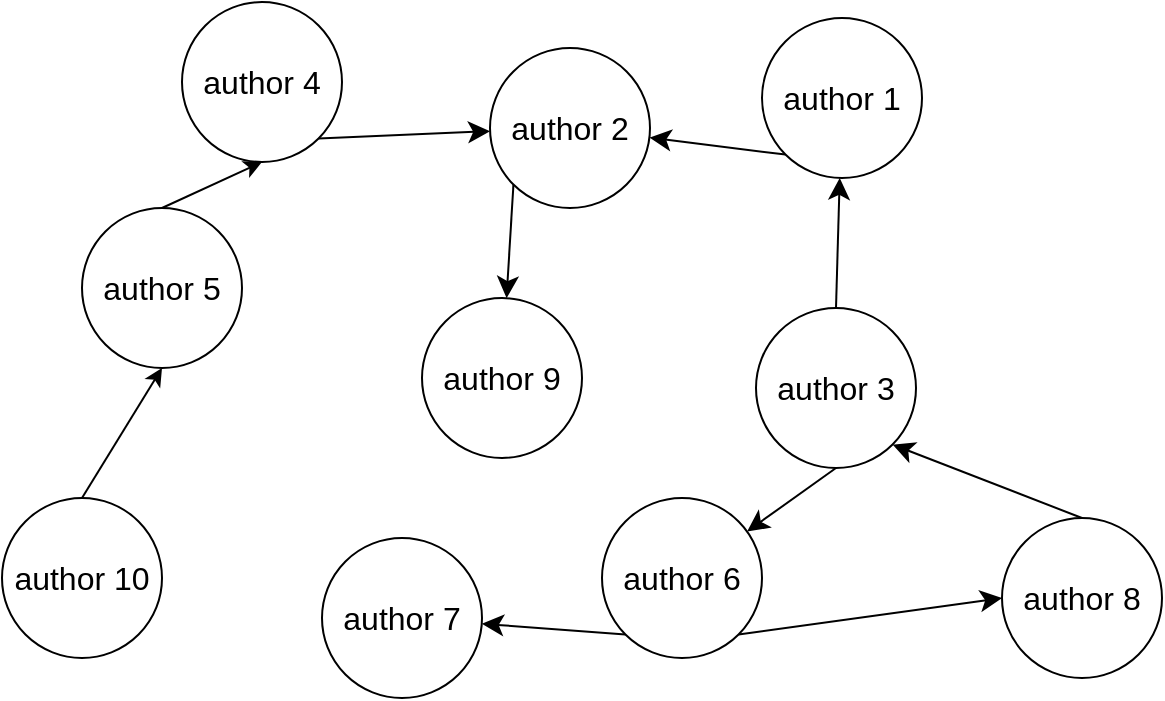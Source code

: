 <mxfile version="24.4.0" type="google" pages="3">
  <diagram name="authors" id="vKIRbLlq_2UMo0ECpTmI">
    <mxGraphModel dx="1695" dy="2111" grid="1" gridSize="10" guides="1" tooltips="1" connect="1" arrows="1" fold="1" page="1" pageScale="1" pageWidth="827" pageHeight="1169" math="0" shadow="0">
      <root>
        <mxCell id="0" />
        <mxCell id="1" parent="0" />
        <mxCell id="K7dTfTRii8d-ZvlL10lm-1" style="edgeStyle=none;curved=1;rounded=0;orthogonalLoop=1;jettySize=auto;html=1;exitX=0;exitY=1;exitDx=0;exitDy=0;fontSize=12;startSize=8;endSize=8;" edge="1" parent="1" source="K7dTfTRii8d-ZvlL10lm-2" target="K7dTfTRii8d-ZvlL10lm-4">
          <mxGeometry relative="1" as="geometry" />
        </mxCell>
        <mxCell id="K7dTfTRii8d-ZvlL10lm-2" value="&lt;font style=&quot;font-size: 16px;&quot;&gt;author 1&lt;/font&gt;" style="ellipse;whiteSpace=wrap;html=1;aspect=fixed;" vertex="1" parent="1">
          <mxGeometry x="140" width="80" height="80" as="geometry" />
        </mxCell>
        <mxCell id="K7dTfTRii8d-ZvlL10lm-3" style="edgeStyle=none;curved=1;rounded=0;orthogonalLoop=1;jettySize=auto;html=1;exitX=0;exitY=1;exitDx=0;exitDy=0;fontSize=12;startSize=8;endSize=8;" edge="1" parent="1" source="K7dTfTRii8d-ZvlL10lm-4" target="K7dTfTRii8d-ZvlL10lm-18">
          <mxGeometry relative="1" as="geometry" />
        </mxCell>
        <mxCell id="K7dTfTRii8d-ZvlL10lm-4" value="&lt;span style=&quot;font-size: 16px;&quot;&gt;author 2&lt;/span&gt;" style="ellipse;whiteSpace=wrap;html=1;aspect=fixed;" vertex="1" parent="1">
          <mxGeometry x="4" y="15" width="80" height="80" as="geometry" />
        </mxCell>
        <mxCell id="K7dTfTRii8d-ZvlL10lm-5" style="edgeStyle=none;curved=1;rounded=0;orthogonalLoop=1;jettySize=auto;html=1;exitX=0.5;exitY=0;exitDx=0;exitDy=0;fontSize=12;startSize=8;endSize=8;" edge="1" parent="1" source="K7dTfTRii8d-ZvlL10lm-7" target="K7dTfTRii8d-ZvlL10lm-2">
          <mxGeometry relative="1" as="geometry" />
        </mxCell>
        <mxCell id="K7dTfTRii8d-ZvlL10lm-6" style="edgeStyle=none;curved=1;rounded=0;orthogonalLoop=1;jettySize=auto;html=1;exitX=0.5;exitY=1;exitDx=0;exitDy=0;fontSize=12;startSize=8;endSize=8;" edge="1" parent="1" source="K7dTfTRii8d-ZvlL10lm-7" target="K7dTfTRii8d-ZvlL10lm-14">
          <mxGeometry relative="1" as="geometry" />
        </mxCell>
        <mxCell id="K7dTfTRii8d-ZvlL10lm-7" value="&lt;span style=&quot;font-size: 16px;&quot;&gt;author 3&lt;/span&gt;" style="ellipse;whiteSpace=wrap;html=1;aspect=fixed;" vertex="1" parent="1">
          <mxGeometry x="137" y="145" width="80" height="80" as="geometry" />
        </mxCell>
        <mxCell id="K7dTfTRii8d-ZvlL10lm-8" style="edgeStyle=none;curved=1;rounded=0;orthogonalLoop=1;jettySize=auto;html=1;exitX=1;exitY=1;exitDx=0;exitDy=0;fontSize=12;startSize=8;endSize=8;" edge="1" parent="1" source="K7dTfTRii8d-ZvlL10lm-9" target="K7dTfTRii8d-ZvlL10lm-4">
          <mxGeometry relative="1" as="geometry" />
        </mxCell>
        <mxCell id="K7dTfTRii8d-ZvlL10lm-9" value="&lt;span style=&quot;font-size: 16px;&quot;&gt;author 4&lt;/span&gt;" style="ellipse;whiteSpace=wrap;html=1;aspect=fixed;" vertex="1" parent="1">
          <mxGeometry x="-150" y="-8" width="80" height="80" as="geometry" />
        </mxCell>
        <mxCell id="K7dTfTRii8d-ZvlL10lm-22" style="rounded=0;orthogonalLoop=1;jettySize=auto;html=1;exitX=0.5;exitY=0;exitDx=0;exitDy=0;entryX=0.5;entryY=1;entryDx=0;entryDy=0;" edge="1" parent="1" source="K7dTfTRii8d-ZvlL10lm-11" target="K7dTfTRii8d-ZvlL10lm-9">
          <mxGeometry relative="1" as="geometry" />
        </mxCell>
        <mxCell id="K7dTfTRii8d-ZvlL10lm-11" value="&lt;span style=&quot;font-size: 16px;&quot;&gt;author 5&lt;/span&gt;" style="ellipse;whiteSpace=wrap;html=1;aspect=fixed;" vertex="1" parent="1">
          <mxGeometry x="-200" y="95" width="80" height="80" as="geometry" />
        </mxCell>
        <mxCell id="K7dTfTRii8d-ZvlL10lm-12" style="edgeStyle=none;curved=1;rounded=0;orthogonalLoop=1;jettySize=auto;html=1;exitX=0;exitY=1;exitDx=0;exitDy=0;fontSize=12;startSize=8;endSize=8;" edge="1" parent="1" source="K7dTfTRii8d-ZvlL10lm-14" target="K7dTfTRii8d-ZvlL10lm-15">
          <mxGeometry relative="1" as="geometry" />
        </mxCell>
        <mxCell id="K7dTfTRii8d-ZvlL10lm-13" style="edgeStyle=none;curved=1;rounded=0;orthogonalLoop=1;jettySize=auto;html=1;exitX=1;exitY=1;exitDx=0;exitDy=0;entryX=0;entryY=0.5;entryDx=0;entryDy=0;fontSize=12;startSize=8;endSize=8;" edge="1" parent="1" source="K7dTfTRii8d-ZvlL10lm-14" target="K7dTfTRii8d-ZvlL10lm-17">
          <mxGeometry relative="1" as="geometry" />
        </mxCell>
        <mxCell id="K7dTfTRii8d-ZvlL10lm-14" value="&lt;span style=&quot;font-size: 16px;&quot;&gt;author 6&lt;/span&gt;" style="ellipse;whiteSpace=wrap;html=1;aspect=fixed;" vertex="1" parent="1">
          <mxGeometry x="60" y="240" width="80" height="80" as="geometry" />
        </mxCell>
        <mxCell id="K7dTfTRii8d-ZvlL10lm-15" value="&lt;span style=&quot;font-size: 16px;&quot;&gt;author 7&lt;/span&gt;" style="ellipse;whiteSpace=wrap;html=1;aspect=fixed;" vertex="1" parent="1">
          <mxGeometry x="-80" y="260" width="80" height="80" as="geometry" />
        </mxCell>
        <mxCell id="K7dTfTRii8d-ZvlL10lm-16" style="edgeStyle=none;curved=1;rounded=0;orthogonalLoop=1;jettySize=auto;html=1;exitX=0.5;exitY=0;exitDx=0;exitDy=0;entryX=1;entryY=1;entryDx=0;entryDy=0;fontSize=12;startSize=8;endSize=8;" edge="1" parent="1" source="K7dTfTRii8d-ZvlL10lm-17" target="K7dTfTRii8d-ZvlL10lm-7">
          <mxGeometry relative="1" as="geometry" />
        </mxCell>
        <mxCell id="K7dTfTRii8d-ZvlL10lm-17" value="&lt;span style=&quot;font-size: 16px;&quot;&gt;author 8&lt;/span&gt;" style="ellipse;whiteSpace=wrap;html=1;aspect=fixed;" vertex="1" parent="1">
          <mxGeometry x="260" y="250" width="80" height="80" as="geometry" />
        </mxCell>
        <mxCell id="K7dTfTRii8d-ZvlL10lm-18" value="&lt;span style=&quot;font-size: 16px;&quot;&gt;author 9&lt;/span&gt;" style="ellipse;whiteSpace=wrap;html=1;aspect=fixed;" vertex="1" parent="1">
          <mxGeometry x="-30" y="140" width="80" height="80" as="geometry" />
        </mxCell>
        <mxCell id="K7dTfTRii8d-ZvlL10lm-21" style="rounded=0;orthogonalLoop=1;jettySize=auto;html=1;exitX=0.5;exitY=0;exitDx=0;exitDy=0;entryX=0.5;entryY=1;entryDx=0;entryDy=0;" edge="1" parent="1" source="K7dTfTRii8d-ZvlL10lm-20" target="K7dTfTRii8d-ZvlL10lm-11">
          <mxGeometry relative="1" as="geometry" />
        </mxCell>
        <mxCell id="K7dTfTRii8d-ZvlL10lm-20" value="&lt;span style=&quot;font-size: 16px;&quot;&gt;author 10&lt;/span&gt;" style="ellipse;whiteSpace=wrap;html=1;aspect=fixed;" vertex="1" parent="1">
          <mxGeometry x="-240" y="240" width="80" height="80" as="geometry" />
        </mxCell>
      </root>
    </mxGraphModel>
  </diagram>
  <diagram id="6zWClyS_isN-MhpuuRqQ" name="publications">
    <mxGraphModel dx="2232" dy="2825" grid="1" gridSize="10" guides="1" tooltips="1" connect="1" arrows="1" fold="1" page="1" pageScale="1" pageWidth="827" pageHeight="1169" math="0" shadow="0">
      <root>
        <mxCell id="0" />
        <mxCell id="1" parent="0" />
        <mxCell id="ygDbbz7BmRCD5anGPOME-23" style="rounded=0;orthogonalLoop=1;jettySize=auto;html=1;exitX=0.5;exitY=1;exitDx=0;exitDy=0;entryX=0.5;entryY=0;entryDx=0;entryDy=0;" edge="1" parent="1" source="ygDbbz7BmRCD5anGPOME-2" target="ygDbbz7BmRCD5anGPOME-22">
          <mxGeometry relative="1" as="geometry" />
        </mxCell>
        <mxCell id="ygDbbz7BmRCD5anGPOME-36" style="rounded=0;orthogonalLoop=1;jettySize=auto;html=1;exitX=0.5;exitY=1;exitDx=0;exitDy=0;" edge="1" parent="1" source="ygDbbz7BmRCD5anGPOME-2">
          <mxGeometry relative="1" as="geometry">
            <mxPoint x="-430" y="440" as="targetPoint" />
          </mxGeometry>
        </mxCell>
        <mxCell id="ygDbbz7BmRCD5anGPOME-2" value="&lt;font style=&quot;font-size: 16px;&quot;&gt;author 1&lt;/font&gt;" style="ellipse;whiteSpace=wrap;html=1;aspect=fixed;" vertex="1" parent="1">
          <mxGeometry x="-410" y="310" width="80" height="80" as="geometry" />
        </mxCell>
        <mxCell id="ygDbbz7BmRCD5anGPOME-38" style="edgeStyle=orthogonalEdgeStyle;rounded=0;orthogonalLoop=1;jettySize=auto;html=1;exitX=0.5;exitY=1;exitDx=0;exitDy=0;" edge="1" parent="1" source="ygDbbz7BmRCD5anGPOME-4">
          <mxGeometry relative="1" as="geometry">
            <mxPoint x="100" y="440" as="targetPoint" />
          </mxGeometry>
        </mxCell>
        <mxCell id="ygDbbz7BmRCD5anGPOME-4" value="&lt;span style=&quot;font-size: 16px;&quot;&gt;author 2&lt;/span&gt;" style="ellipse;whiteSpace=wrap;html=1;aspect=fixed;" vertex="1" parent="1">
          <mxGeometry x="100" y="310" width="80" height="80" as="geometry" />
        </mxCell>
        <mxCell id="ygDbbz7BmRCD5anGPOME-39" style="edgeStyle=orthogonalEdgeStyle;rounded=0;orthogonalLoop=1;jettySize=auto;html=1;exitX=0.5;exitY=1;exitDx=0;exitDy=0;entryX=0.5;entryY=0;entryDx=0;entryDy=0;" edge="1" parent="1" source="ygDbbz7BmRCD5anGPOME-7" target="ygDbbz7BmRCD5anGPOME-29">
          <mxGeometry relative="1" as="geometry" />
        </mxCell>
        <mxCell id="ygDbbz7BmRCD5anGPOME-7" value="&lt;span style=&quot;font-size: 16px;&quot;&gt;author 3&lt;/span&gt;" style="ellipse;whiteSpace=wrap;html=1;aspect=fixed;" vertex="1" parent="1">
          <mxGeometry x="200" y="310" width="80" height="80" as="geometry" />
        </mxCell>
        <mxCell id="ygDbbz7BmRCD5anGPOME-40" style="edgeStyle=orthogonalEdgeStyle;rounded=0;orthogonalLoop=1;jettySize=auto;html=1;exitX=0.5;exitY=1;exitDx=0;exitDy=0;" edge="1" parent="1" source="ygDbbz7BmRCD5anGPOME-9" target="ygDbbz7BmRCD5anGPOME-30">
          <mxGeometry relative="1" as="geometry" />
        </mxCell>
        <mxCell id="ygDbbz7BmRCD5anGPOME-9" value="&lt;span style=&quot;font-size: 16px;&quot;&gt;author 4&lt;/span&gt;" style="ellipse;whiteSpace=wrap;html=1;aspect=fixed;" vertex="1" parent="1">
          <mxGeometry x="340" y="310" width="80" height="80" as="geometry" />
        </mxCell>
        <mxCell id="ygDbbz7BmRCD5anGPOME-25" style="edgeStyle=orthogonalEdgeStyle;rounded=0;orthogonalLoop=1;jettySize=auto;html=1;exitX=0.5;exitY=1;exitDx=0;exitDy=0;entryX=0.5;entryY=0;entryDx=0;entryDy=0;" edge="1" parent="1" source="ygDbbz7BmRCD5anGPOME-11" target="ygDbbz7BmRCD5anGPOME-24">
          <mxGeometry relative="1" as="geometry" />
        </mxCell>
        <mxCell id="ygDbbz7BmRCD5anGPOME-11" value="&lt;span style=&quot;font-size: 16px;&quot;&gt;author 5&lt;/span&gt;" style="ellipse;whiteSpace=wrap;html=1;aspect=fixed;" vertex="1" parent="1">
          <mxGeometry x="-220" y="310" width="80" height="80" as="geometry" />
        </mxCell>
        <mxCell id="ygDbbz7BmRCD5anGPOME-41" style="edgeStyle=orthogonalEdgeStyle;rounded=0;orthogonalLoop=1;jettySize=auto;html=1;exitX=0.5;exitY=1;exitDx=0;exitDy=0;" edge="1" parent="1" source="ygDbbz7BmRCD5anGPOME-14" target="ygDbbz7BmRCD5anGPOME-31">
          <mxGeometry relative="1" as="geometry" />
        </mxCell>
        <mxCell id="ygDbbz7BmRCD5anGPOME-14" value="&lt;span style=&quot;font-size: 16px;&quot;&gt;author 6&lt;/span&gt;" style="ellipse;whiteSpace=wrap;html=1;aspect=fixed;" vertex="1" parent="1">
          <mxGeometry x="470" y="310" width="80" height="80" as="geometry" />
        </mxCell>
        <mxCell id="ygDbbz7BmRCD5anGPOME-37" style="edgeStyle=orthogonalEdgeStyle;rounded=0;orthogonalLoop=1;jettySize=auto;html=1;exitX=0.5;exitY=1;exitDx=0;exitDy=0;entryX=0.5;entryY=0;entryDx=0;entryDy=0;" edge="1" parent="1" source="ygDbbz7BmRCD5anGPOME-15" target="ygDbbz7BmRCD5anGPOME-28">
          <mxGeometry relative="1" as="geometry" />
        </mxCell>
        <mxCell id="ygDbbz7BmRCD5anGPOME-15" value="&lt;span style=&quot;font-size: 16px;&quot;&gt;author 7&lt;/span&gt;" style="ellipse;whiteSpace=wrap;html=1;aspect=fixed;" vertex="1" parent="1">
          <mxGeometry x="20" y="310" width="80" height="80" as="geometry" />
        </mxCell>
        <mxCell id="ygDbbz7BmRCD5anGPOME-27" style="edgeStyle=orthogonalEdgeStyle;rounded=0;orthogonalLoop=1;jettySize=auto;html=1;exitX=0.5;exitY=1;exitDx=0;exitDy=0;entryX=0.5;entryY=0;entryDx=0;entryDy=0;" edge="1" parent="1" source="ygDbbz7BmRCD5anGPOME-17" target="ygDbbz7BmRCD5anGPOME-26">
          <mxGeometry relative="1" as="geometry" />
        </mxCell>
        <mxCell id="ygDbbz7BmRCD5anGPOME-17" value="&lt;span style=&quot;font-size: 16px;&quot;&gt;author 8&lt;/span&gt;" style="ellipse;whiteSpace=wrap;html=1;aspect=fixed;" vertex="1" parent="1">
          <mxGeometry x="-80" y="310" width="80" height="80" as="geometry" />
        </mxCell>
        <mxCell id="ygDbbz7BmRCD5anGPOME-34" style="edgeStyle=orthogonalEdgeStyle;rounded=0;orthogonalLoop=1;jettySize=auto;html=1;exitX=0.5;exitY=1;exitDx=0;exitDy=0;" edge="1" parent="1" source="ygDbbz7BmRCD5anGPOME-18" target="ygDbbz7BmRCD5anGPOME-33">
          <mxGeometry relative="1" as="geometry" />
        </mxCell>
        <mxCell id="ygDbbz7BmRCD5anGPOME-18" value="&lt;span style=&quot;font-size: 16px;&quot;&gt;author 9&lt;/span&gt;" style="ellipse;whiteSpace=wrap;html=1;aspect=fixed;" vertex="1" parent="1">
          <mxGeometry x="-680" y="300" width="80" height="80" as="geometry" />
        </mxCell>
        <mxCell id="ygDbbz7BmRCD5anGPOME-35" style="rounded=0;orthogonalLoop=1;jettySize=auto;html=1;exitX=0.5;exitY=1;exitDx=0;exitDy=0;entryX=0.5;entryY=0;entryDx=0;entryDy=0;" edge="1" parent="1" source="ygDbbz7BmRCD5anGPOME-20" target="ygDbbz7BmRCD5anGPOME-32">
          <mxGeometry relative="1" as="geometry" />
        </mxCell>
        <mxCell id="ygDbbz7BmRCD5anGPOME-20" value="&lt;span style=&quot;font-size: 16px;&quot;&gt;author 10&lt;/span&gt;" style="ellipse;whiteSpace=wrap;html=1;aspect=fixed;" vertex="1" parent="1">
          <mxGeometry x="-550" y="310" width="80" height="80" as="geometry" />
        </mxCell>
        <mxCell id="ygDbbz7BmRCD5anGPOME-22" value="&lt;font style=&quot;font-size: 14px;&quot;&gt;publication 6&lt;/font&gt;" style="whiteSpace=wrap;html=1;aspect=fixed;" vertex="1" parent="1">
          <mxGeometry x="-350" y="440" width="80" height="80" as="geometry" />
        </mxCell>
        <mxCell id="ygDbbz7BmRCD5anGPOME-24" value="&lt;font style=&quot;font-size: 14px;&quot;&gt;publication 1&lt;/font&gt;" style="whiteSpace=wrap;html=1;aspect=fixed;" vertex="1" parent="1">
          <mxGeometry x="-220" y="440" width="80" height="80" as="geometry" />
        </mxCell>
        <mxCell id="ygDbbz7BmRCD5anGPOME-26" value="&lt;font style=&quot;font-size: 14px;&quot;&gt;publication 7&lt;/font&gt;" style="whiteSpace=wrap;html=1;aspect=fixed;" vertex="1" parent="1">
          <mxGeometry x="-80" y="440" width="80" height="80" as="geometry" />
        </mxCell>
        <mxCell id="ygDbbz7BmRCD5anGPOME-28" value="&lt;font style=&quot;font-size: 14px;&quot;&gt;publication 2&lt;/font&gt;" style="whiteSpace=wrap;html=1;aspect=fixed;" vertex="1" parent="1">
          <mxGeometry x="60" y="440" width="80" height="80" as="geometry" />
        </mxCell>
        <mxCell id="ygDbbz7BmRCD5anGPOME-29" value="&lt;font style=&quot;font-size: 14px;&quot;&gt;publication 5&lt;/font&gt;" style="whiteSpace=wrap;html=1;aspect=fixed;" vertex="1" parent="1">
          <mxGeometry x="200" y="440" width="80" height="80" as="geometry" />
        </mxCell>
        <mxCell id="ygDbbz7BmRCD5anGPOME-30" value="&lt;font style=&quot;font-size: 14px;&quot;&gt;publication 3&lt;/font&gt;" style="whiteSpace=wrap;html=1;aspect=fixed;" vertex="1" parent="1">
          <mxGeometry x="340" y="440" width="80" height="80" as="geometry" />
        </mxCell>
        <mxCell id="ygDbbz7BmRCD5anGPOME-31" value="&lt;font style=&quot;font-size: 14px;&quot;&gt;publication 4&lt;/font&gt;" style="whiteSpace=wrap;html=1;aspect=fixed;" vertex="1" parent="1">
          <mxGeometry x="470" y="440" width="80" height="80" as="geometry" />
        </mxCell>
        <mxCell id="ygDbbz7BmRCD5anGPOME-32" value="&lt;font style=&quot;font-size: 14px;&quot;&gt;publication 9&lt;/font&gt;" style="whiteSpace=wrap;html=1;aspect=fixed;" vertex="1" parent="1">
          <mxGeometry x="-470" y="440" width="80" height="80" as="geometry" />
        </mxCell>
        <mxCell id="ygDbbz7BmRCD5anGPOME-33" value="&lt;font style=&quot;font-size: 14px;&quot;&gt;publication 8&lt;/font&gt;" style="whiteSpace=wrap;html=1;aspect=fixed;" vertex="1" parent="1">
          <mxGeometry x="-680" y="440" width="80" height="80" as="geometry" />
        </mxCell>
      </root>
    </mxGraphModel>
  </diagram>
  <diagram id="EzNsQ6tCcg3yZx_dyAYO" name="journals">
    <mxGraphModel dx="2232" dy="2825" grid="1" gridSize="10" guides="1" tooltips="1" connect="1" arrows="1" fold="1" page="1" pageScale="1" pageWidth="827" pageHeight="1169" math="0" shadow="0">
      <root>
        <mxCell id="0" />
        <mxCell id="1" parent="0" />
        <mxCell id="h-qmvQHcJqyyFiodHm5q-35" style="rounded=0;orthogonalLoop=1;jettySize=auto;html=1;exitX=0.5;exitY=1;exitDx=0;exitDy=0;entryX=0.5;entryY=0;entryDx=0;entryDy=0;" edge="1" parent="1" source="h-qmvQHcJqyyFiodHm5q-3" target="h-qmvQHcJqyyFiodHm5q-29">
          <mxGeometry relative="1" as="geometry" />
        </mxCell>
        <mxCell id="h-qmvQHcJqyyFiodHm5q-39" style="rounded=0;orthogonalLoop=1;jettySize=auto;html=1;exitX=0.5;exitY=1;exitDx=0;exitDy=0;entryX=0.5;entryY=0;entryDx=0;entryDy=0;" edge="1" parent="1" source="h-qmvQHcJqyyFiodHm5q-3" target="h-qmvQHcJqyyFiodHm5q-23">
          <mxGeometry relative="1" as="geometry" />
        </mxCell>
        <mxCell id="h-qmvQHcJqyyFiodHm5q-3" value="&lt;span style=&quot;font-size: 16px;&quot;&gt;journal 1&lt;/span&gt;" style="ellipse;whiteSpace=wrap;html=1;aspect=fixed;" vertex="1" parent="1">
          <mxGeometry x="-300" y="320" width="80" height="80" as="geometry" />
        </mxCell>
        <mxCell id="h-qmvQHcJqyyFiodHm5q-41" style="edgeStyle=orthogonalEdgeStyle;rounded=0;orthogonalLoop=1;jettySize=auto;html=1;exitX=0.5;exitY=1;exitDx=0;exitDy=0;entryX=0.5;entryY=0;entryDx=0;entryDy=0;" edge="1" parent="1" source="h-qmvQHcJqyyFiodHm5q-5" target="h-qmvQHcJqyyFiodHm5q-25">
          <mxGeometry relative="1" as="geometry" />
        </mxCell>
        <mxCell id="h-qmvQHcJqyyFiodHm5q-5" value="&lt;span style=&quot;font-size: 16px;&quot;&gt;journal 2&lt;/span&gt;" style="ellipse;whiteSpace=wrap;html=1;aspect=fixed;" vertex="1" parent="1">
          <mxGeometry x="60" y="320" width="80" height="80" as="geometry" />
        </mxCell>
        <mxCell id="h-qmvQHcJqyyFiodHm5q-42" style="edgeStyle=orthogonalEdgeStyle;rounded=0;orthogonalLoop=1;jettySize=auto;html=1;exitX=0.5;exitY=1;exitDx=0;exitDy=0;entryX=0.5;entryY=0;entryDx=0;entryDy=0;" edge="1" parent="1" source="h-qmvQHcJqyyFiodHm5q-7" target="h-qmvQHcJqyyFiodHm5q-27">
          <mxGeometry relative="1" as="geometry" />
        </mxCell>
        <mxCell id="h-qmvQHcJqyyFiodHm5q-7" value="&lt;span style=&quot;font-size: 16px;&quot;&gt;journal 3&lt;/span&gt;" style="ellipse;whiteSpace=wrap;html=1;aspect=fixed;" vertex="1" parent="1">
          <mxGeometry x="290" y="320" width="80" height="80" as="geometry" />
        </mxCell>
        <mxCell id="h-qmvQHcJqyyFiodHm5q-43" style="edgeStyle=orthogonalEdgeStyle;rounded=0;orthogonalLoop=1;jettySize=auto;html=1;exitX=0.5;exitY=1;exitDx=0;exitDy=0;" edge="1" parent="1" source="h-qmvQHcJqyyFiodHm5q-9">
          <mxGeometry relative="1" as="geometry">
            <mxPoint x="380" y="440" as="targetPoint" />
          </mxGeometry>
        </mxCell>
        <mxCell id="h-qmvQHcJqyyFiodHm5q-9" value="&lt;span style=&quot;font-size: 16px;&quot;&gt;journal 4&lt;/span&gt;" style="ellipse;whiteSpace=wrap;html=1;aspect=fixed;" vertex="1" parent="1">
          <mxGeometry x="380" y="320" width="80" height="80" as="geometry" />
        </mxCell>
        <mxCell id="h-qmvQHcJqyyFiodHm5q-36" style="rounded=0;orthogonalLoop=1;jettySize=auto;html=1;exitX=0.5;exitY=1;exitDx=0;exitDy=0;entryX=0.5;entryY=0;entryDx=0;entryDy=0;" edge="1" parent="1" source="h-qmvQHcJqyyFiodHm5q-11" target="h-qmvQHcJqyyFiodHm5q-23">
          <mxGeometry relative="1" as="geometry" />
        </mxCell>
        <mxCell id="h-qmvQHcJqyyFiodHm5q-11" value="&lt;span style=&quot;font-size: 16px;&quot;&gt;journal 5&lt;/span&gt;" style="ellipse;whiteSpace=wrap;html=1;aspect=fixed;" vertex="1" parent="1">
          <mxGeometry x="-210" y="320" width="80" height="80" as="geometry" />
        </mxCell>
        <mxCell id="h-qmvQHcJqyyFiodHm5q-44" style="edgeStyle=orthogonalEdgeStyle;rounded=0;orthogonalLoop=1;jettySize=auto;html=1;exitX=0.5;exitY=1;exitDx=0;exitDy=0;entryX=0.5;entryY=0;entryDx=0;entryDy=0;" edge="1" parent="1" source="h-qmvQHcJqyyFiodHm5q-13" target="h-qmvQHcJqyyFiodHm5q-28">
          <mxGeometry relative="1" as="geometry" />
        </mxCell>
        <mxCell id="h-qmvQHcJqyyFiodHm5q-13" value="&lt;span style=&quot;font-size: 16px;&quot;&gt;journal 6&lt;/span&gt;" style="ellipse;whiteSpace=wrap;html=1;aspect=fixed;" vertex="1" parent="1">
          <mxGeometry x="510" y="320" width="80" height="80" as="geometry" />
        </mxCell>
        <mxCell id="h-qmvQHcJqyyFiodHm5q-45" style="edgeStyle=orthogonalEdgeStyle;rounded=0;orthogonalLoop=1;jettySize=auto;html=1;exitX=0.5;exitY=1;exitDx=0;exitDy=0;" edge="1" parent="1" source="h-qmvQHcJqyyFiodHm5q-15">
          <mxGeometry relative="1" as="geometry">
            <mxPoint x="651" y="440" as="targetPoint" />
          </mxGeometry>
        </mxCell>
        <mxCell id="h-qmvQHcJqyyFiodHm5q-15" value="&lt;span style=&quot;font-size: 16px;&quot;&gt;journal 7&lt;/span&gt;" style="ellipse;whiteSpace=wrap;html=1;aspect=fixed;" vertex="1" parent="1">
          <mxGeometry x="610" y="320" width="80" height="80" as="geometry" />
        </mxCell>
        <mxCell id="h-qmvQHcJqyyFiodHm5q-40" style="rounded=0;orthogonalLoop=1;jettySize=auto;html=1;exitX=0.5;exitY=1;exitDx=0;exitDy=0;entryX=0.5;entryY=0;entryDx=0;entryDy=0;" edge="1" parent="1" source="h-qmvQHcJqyyFiodHm5q-17" target="h-qmvQHcJqyyFiodHm5q-23">
          <mxGeometry relative="1" as="geometry" />
        </mxCell>
        <mxCell id="h-qmvQHcJqyyFiodHm5q-17" value="&lt;span style=&quot;font-size: 16px;&quot;&gt;journal 8&lt;/span&gt;" style="ellipse;whiteSpace=wrap;html=1;aspect=fixed;" vertex="1" parent="1">
          <mxGeometry x="-120" y="320" width="80" height="80" as="geometry" />
        </mxCell>
        <mxCell id="h-qmvQHcJqyyFiodHm5q-46" style="edgeStyle=orthogonalEdgeStyle;rounded=0;orthogonalLoop=1;jettySize=auto;html=1;exitX=0.5;exitY=1;exitDx=0;exitDy=0;" edge="1" parent="1" source="h-qmvQHcJqyyFiodHm5q-19">
          <mxGeometry relative="1" as="geometry">
            <mxPoint x="650" y="450" as="targetPoint" />
          </mxGeometry>
        </mxCell>
        <mxCell id="h-qmvQHcJqyyFiodHm5q-19" value="&lt;span style=&quot;font-size: 16px;&quot;&gt;journal 9&lt;/span&gt;" style="ellipse;whiteSpace=wrap;html=1;aspect=fixed;" vertex="1" parent="1">
          <mxGeometry x="720" y="320" width="80" height="80" as="geometry" />
        </mxCell>
        <mxCell id="h-qmvQHcJqyyFiodHm5q-33" style="rounded=0;orthogonalLoop=1;jettySize=auto;html=1;exitX=0.5;exitY=1;exitDx=0;exitDy=0;entryX=0.5;entryY=0;entryDx=0;entryDy=0;" edge="1" parent="1" source="h-qmvQHcJqyyFiodHm5q-21" target="h-qmvQHcJqyyFiodHm5q-29">
          <mxGeometry relative="1" as="geometry" />
        </mxCell>
        <mxCell id="h-qmvQHcJqyyFiodHm5q-21" value="&lt;span style=&quot;font-size: 16px;&quot;&gt;journal 10&lt;/span&gt;" style="ellipse;whiteSpace=wrap;html=1;aspect=fixed;" vertex="1" parent="1">
          <mxGeometry x="-413" y="320" width="80" height="80" as="geometry" />
        </mxCell>
        <mxCell id="h-qmvQHcJqyyFiodHm5q-23" value="&lt;font style=&quot;font-size: 14px;&quot;&gt;publication 1&lt;/font&gt;" style="whiteSpace=wrap;html=1;aspect=fixed;" vertex="1" parent="1">
          <mxGeometry x="-220" y="440" width="80" height="80" as="geometry" />
        </mxCell>
        <mxCell id="h-qmvQHcJqyyFiodHm5q-25" value="&lt;font style=&quot;font-size: 14px;&quot;&gt;publication 2&lt;/font&gt;" style="whiteSpace=wrap;html=1;aspect=fixed;" vertex="1" parent="1">
          <mxGeometry x="60" y="440" width="80" height="80" as="geometry" />
        </mxCell>
        <mxCell id="h-qmvQHcJqyyFiodHm5q-27" value="&lt;font style=&quot;font-size: 14px;&quot;&gt;publication 3&lt;/font&gt;" style="whiteSpace=wrap;html=1;aspect=fixed;" vertex="1" parent="1">
          <mxGeometry x="340" y="440" width="80" height="80" as="geometry" />
        </mxCell>
        <mxCell id="h-qmvQHcJqyyFiodHm5q-28" value="&lt;font style=&quot;font-size: 14px;&quot;&gt;publication 4&lt;/font&gt;" style="whiteSpace=wrap;html=1;aspect=fixed;" vertex="1" parent="1">
          <mxGeometry x="610" y="440" width="80" height="80" as="geometry" />
        </mxCell>
        <mxCell id="h-qmvQHcJqyyFiodHm5q-29" value="&lt;font style=&quot;font-size: 14px;&quot;&gt;publication 9&lt;/font&gt;" style="whiteSpace=wrap;html=1;aspect=fixed;" vertex="1" parent="1">
          <mxGeometry x="-350" y="440" width="80" height="80" as="geometry" />
        </mxCell>
      </root>
    </mxGraphModel>
  </diagram>
</mxfile>
